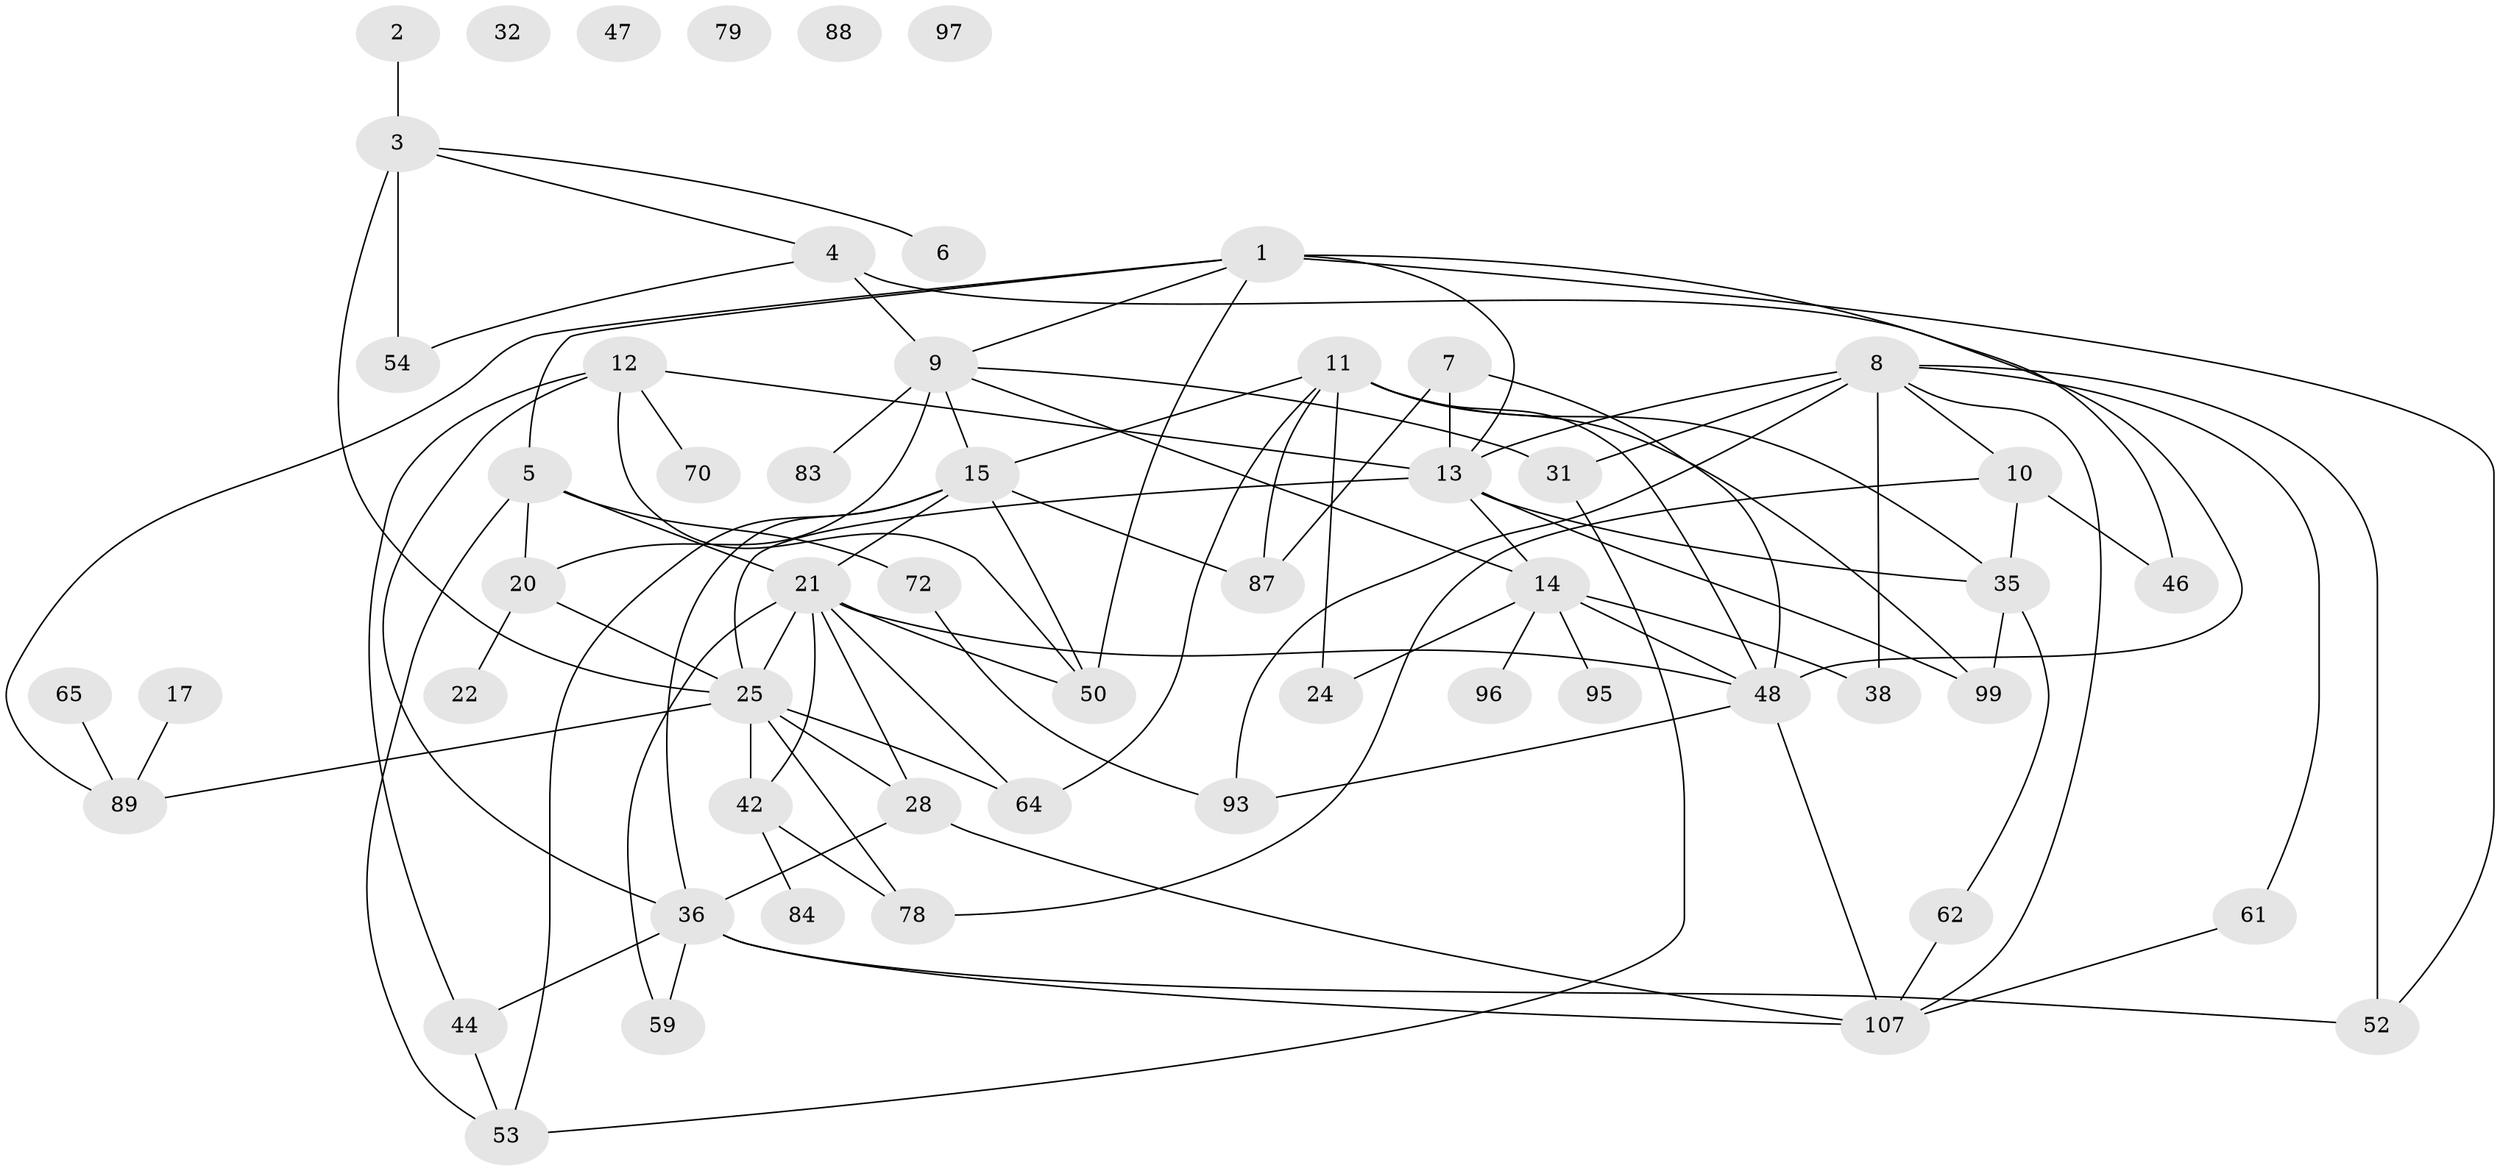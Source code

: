 // original degree distribution, {2: 0.26785714285714285, 3: 0.26785714285714285, 4: 0.17857142857142858, 1: 0.125, 5: 0.05357142857142857, 6: 0.0625, 0: 0.044642857142857144}
// Generated by graph-tools (version 1.1) at 2025/12/03/09/25 04:12:52]
// undirected, 56 vertices, 97 edges
graph export_dot {
graph [start="1"]
  node [color=gray90,style=filled];
  1 [super="+80+16"];
  2 [super="+69"];
  3 [super="+29+91"];
  4 [super="+27"];
  5 [super="+23+71+39"];
  6;
  7 [super="+110+58+19"];
  8 [super="+30"];
  9 [super="+86+49+85"];
  10 [super="+56"];
  11 [super="+34"];
  12 [super="+41"];
  13 [super="+26+51"];
  14 [super="+75"];
  15 [super="+106+18"];
  17 [super="+43"];
  20 [super="+63"];
  21 [super="+33+73"];
  22 [super="+60"];
  24;
  25 [super="+92"];
  28 [super="+81+77"];
  31 [super="+45"];
  32;
  35 [super="+82"];
  36 [super="+98+66"];
  38;
  42 [super="+57+112"];
  44;
  46 [super="+55"];
  47;
  48 [super="+100"];
  50;
  52 [super="+90+109"];
  53 [super="+68"];
  54 [super="+94"];
  59;
  61;
  62;
  64;
  65;
  70;
  72 [super="+108"];
  78 [super="+111"];
  79;
  83;
  84;
  87;
  88;
  89;
  93;
  95;
  96;
  97;
  99;
  107;
  1 -- 89;
  1 -- 50;
  1 -- 52;
  1 -- 13;
  1 -- 46 [weight=2];
  1 -- 9;
  1 -- 5;
  2 -- 3;
  3 -- 4;
  3 -- 6;
  3 -- 54 [weight=2];
  3 -- 25;
  4 -- 48;
  4 -- 54;
  4 -- 9 [weight=2];
  5 -- 53;
  5 -- 21;
  5 -- 72;
  5 -- 20;
  7 -- 13 [weight=2];
  7 -- 87;
  7 -- 48;
  8 -- 31;
  8 -- 61;
  8 -- 93 [weight=2];
  8 -- 38;
  8 -- 107;
  8 -- 13;
  8 -- 52;
  8 -- 10;
  9 -- 20;
  9 -- 14;
  9 -- 15;
  9 -- 83;
  9 -- 31;
  10 -- 35;
  10 -- 78;
  10 -- 46;
  11 -- 64;
  11 -- 99;
  11 -- 35;
  11 -- 15;
  11 -- 87;
  11 -- 24;
  11 -- 48;
  12 -- 50;
  12 -- 13;
  12 -- 70;
  12 -- 44;
  12 -- 36;
  13 -- 99;
  13 -- 35;
  13 -- 14;
  13 -- 25;
  14 -- 95;
  14 -- 96;
  14 -- 48;
  14 -- 24;
  14 -- 38;
  15 -- 87;
  15 -- 50;
  15 -- 36;
  15 -- 53;
  15 -- 21;
  17 -- 89;
  20 -- 25;
  20 -- 22;
  21 -- 48;
  21 -- 50;
  21 -- 64;
  21 -- 25;
  21 -- 59;
  21 -- 42;
  21 -- 28;
  25 -- 64;
  25 -- 89;
  25 -- 78;
  25 -- 42;
  25 -- 28;
  28 -- 107;
  28 -- 36;
  31 -- 53;
  35 -- 62;
  35 -- 99;
  36 -- 107;
  36 -- 44;
  36 -- 52;
  36 -- 59;
  42 -- 84;
  42 -- 78;
  44 -- 53;
  48 -- 93;
  48 -- 107;
  61 -- 107;
  62 -- 107;
  65 -- 89;
  72 -- 93;
}

